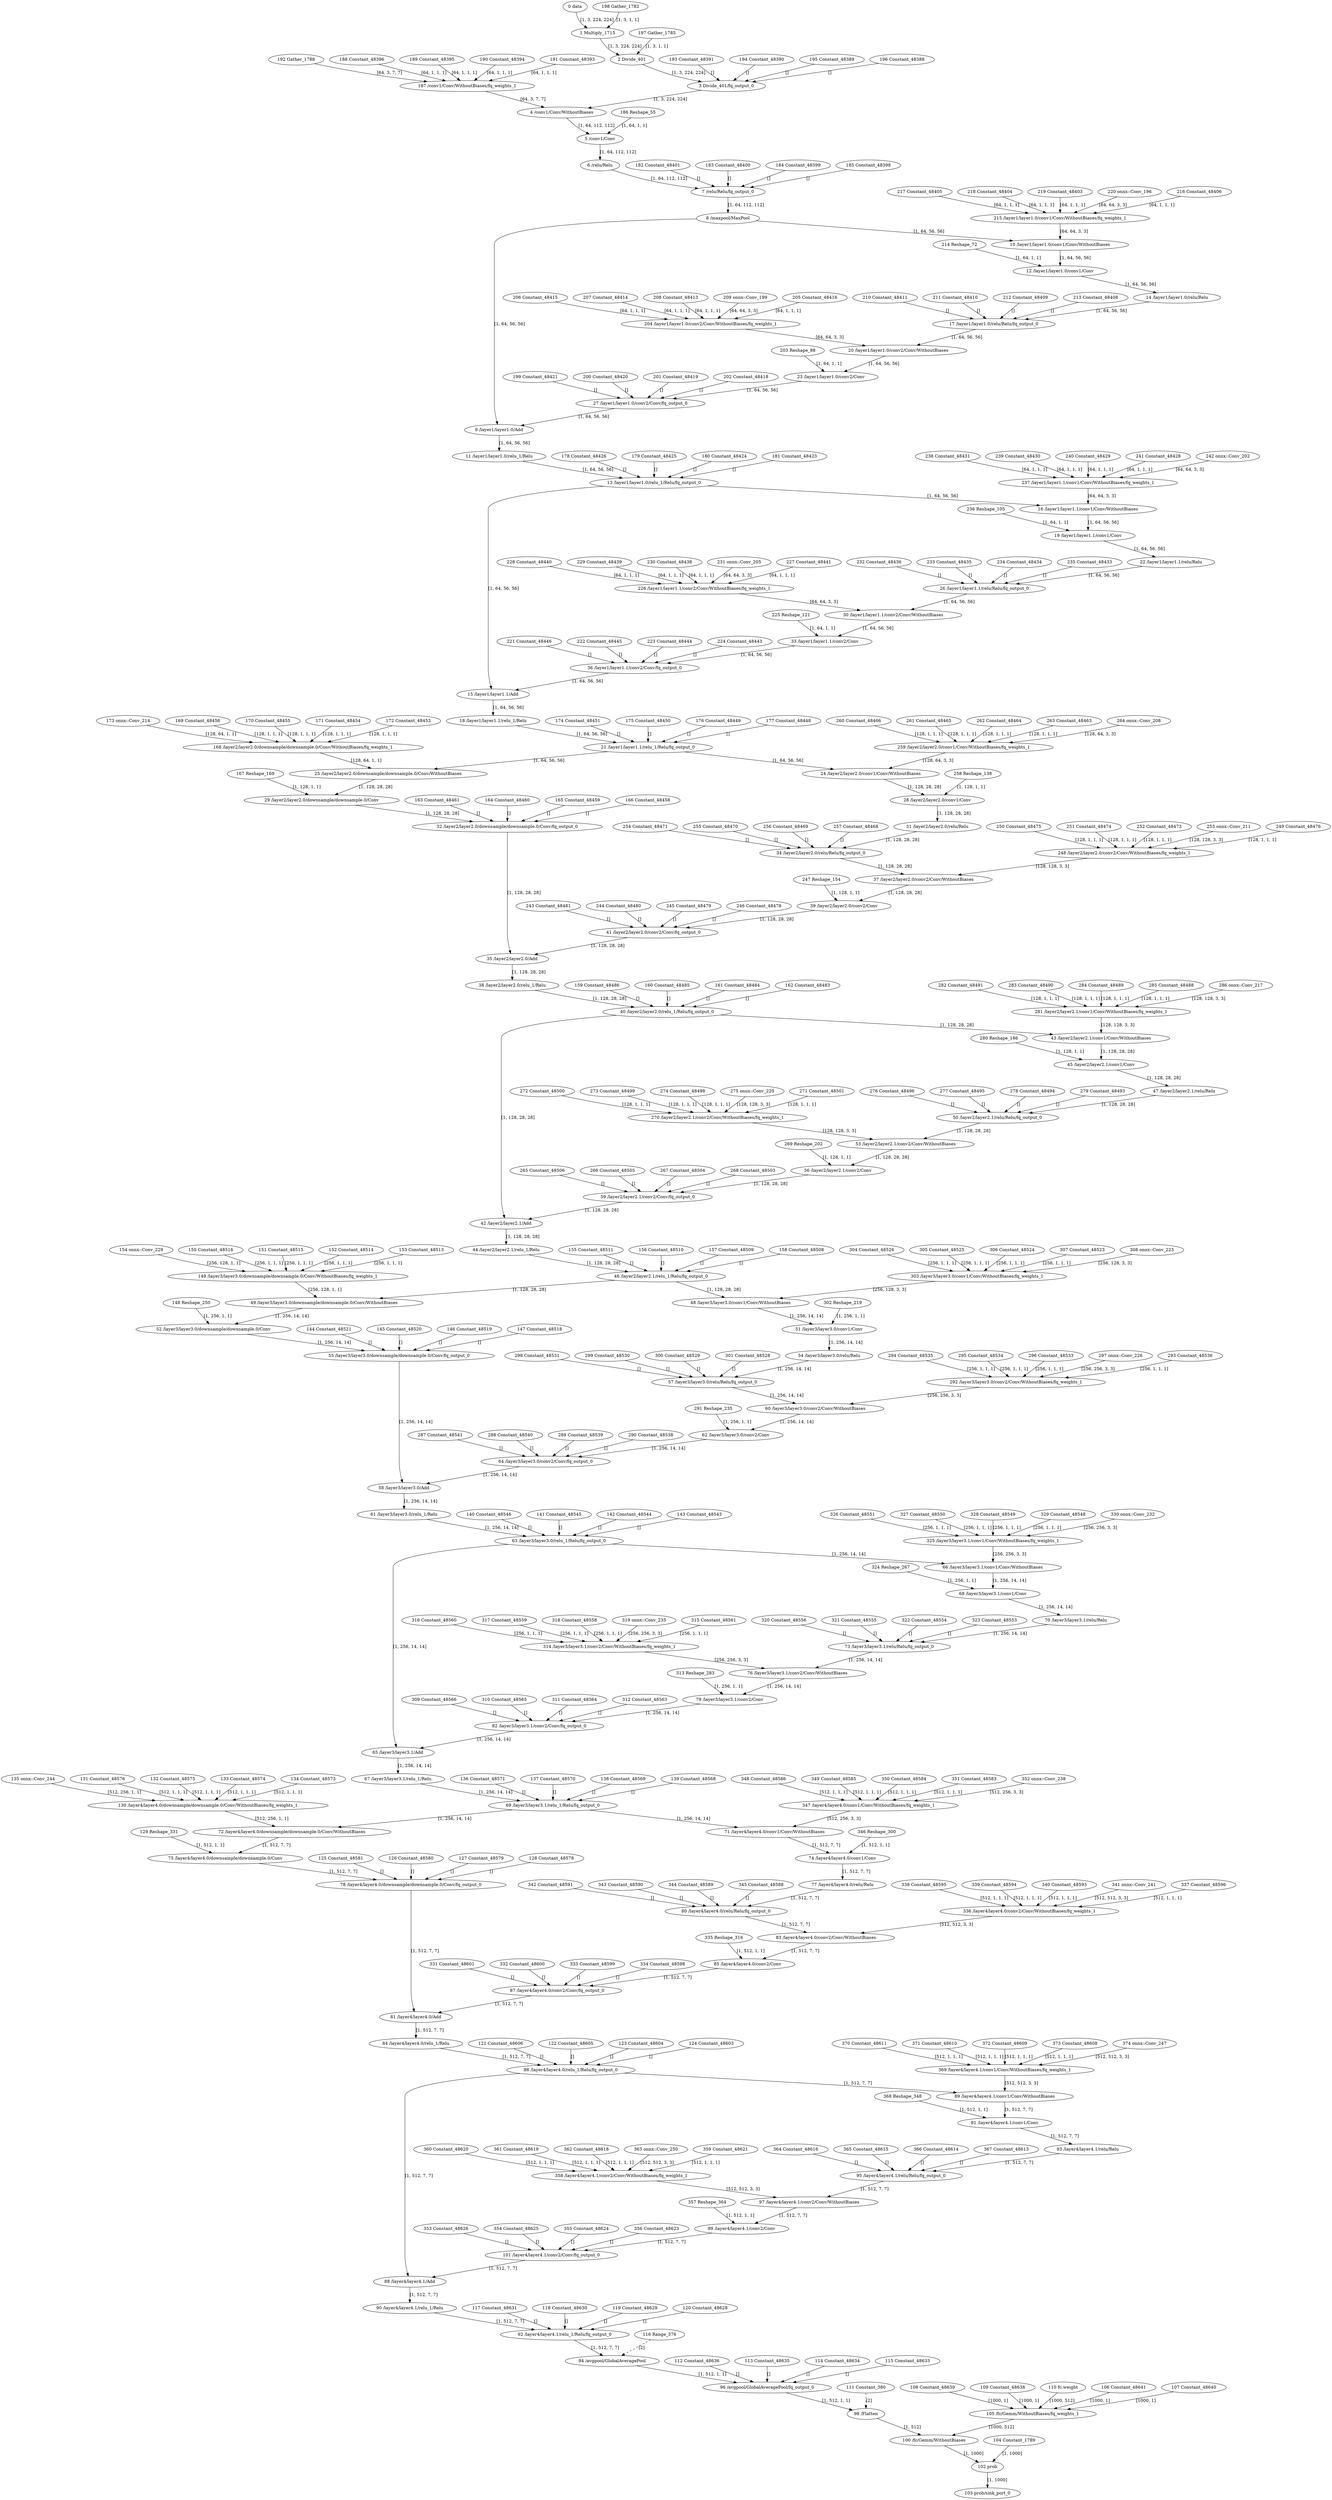 strict digraph  {
"0 data" [id=0, type=Parameter];
"1 Multiply_1715" [id=1, type=Multiply];
"2 Divide_401" [id=2, type=Add];
"3 Divide_401/fq_output_0" [id=3, type=FakeQuantize];
"4 /conv1/Conv/WithoutBiases" [id=4, type=Convolution];
"5 /conv1/Conv" [id=5, type=Add];
"6 /relu/Relu" [id=6, type=Relu];
"7 /relu/Relu/fq_output_0" [id=7, type=FakeQuantize];
"8 /maxpool/MaxPool" [id=8, type=MaxPool];
"9 /layer1/layer1.0/Add" [id=9, type=Add];
"10 /layer1/layer1.0/conv1/Conv/WithoutBiases" [id=10, type=Convolution];
"11 /layer1/layer1.0/relu_1/Relu" [id=11, type=Relu];
"12 /layer1/layer1.0/conv1/Conv" [id=12, type=Add];
"13 /layer1/layer1.0/relu_1/Relu/fq_output_0" [id=13, type=FakeQuantize];
"14 /layer1/layer1.0/relu/Relu" [id=14, type=Relu];
"15 /layer1/layer1.1/Add" [id=15, type=Add];
"16 /layer1/layer1.1/conv1/Conv/WithoutBiases" [id=16, type=Convolution];
"17 /layer1/layer1.0/relu/Relu/fq_output_0" [id=17, type=FakeQuantize];
"18 /layer1/layer1.1/relu_1/Relu" [id=18, type=Relu];
"19 /layer1/layer1.1/conv1/Conv" [id=19, type=Add];
"20 /layer1/layer1.0/conv2/Conv/WithoutBiases" [id=20, type=Convolution];
"21 /layer1/layer1.1/relu_1/Relu/fq_output_0" [id=21, type=FakeQuantize];
"22 /layer1/layer1.1/relu/Relu" [id=22, type=Relu];
"23 /layer1/layer1.0/conv2/Conv" [id=23, type=Add];
"24 /layer2/layer2.0/conv1/Conv/WithoutBiases" [id=24, type=Convolution];
"25 /layer2/layer2.0/downsample/downsample.0/Conv/WithoutBiases" [id=25, type=Convolution];
"26 /layer1/layer1.1/relu/Relu/fq_output_0" [id=26, type=FakeQuantize];
"27 /layer1/layer1.0/conv2/Conv/fq_output_0" [id=27, type=FakeQuantize];
"28 /layer2/layer2.0/conv1/Conv" [id=28, type=Add];
"29 /layer2/layer2.0/downsample/downsample.0/Conv" [id=29, type=Add];
"30 /layer1/layer1.1/conv2/Conv/WithoutBiases" [id=30, type=Convolution];
"31 /layer2/layer2.0/relu/Relu" [id=31, type=Relu];
"32 /layer2/layer2.0/downsample/downsample.0/Conv/fq_output_0" [id=32, type=FakeQuantize];
"33 /layer1/layer1.1/conv2/Conv" [id=33, type=Add];
"34 /layer2/layer2.0/relu/Relu/fq_output_0" [id=34, type=FakeQuantize];
"35 /layer2/layer2.0/Add" [id=35, type=Add];
"36 /layer1/layer1.1/conv2/Conv/fq_output_0" [id=36, type=FakeQuantize];
"37 /layer2/layer2.0/conv2/Conv/WithoutBiases" [id=37, type=Convolution];
"38 /layer2/layer2.0/relu_1/Relu" [id=38, type=Relu];
"39 /layer2/layer2.0/conv2/Conv" [id=39, type=Add];
"40 /layer2/layer2.0/relu_1/Relu/fq_output_0" [id=40, type=FakeQuantize];
"41 /layer2/layer2.0/conv2/Conv/fq_output_0" [id=41, type=FakeQuantize];
"42 /layer2/layer2.1/Add" [id=42, type=Add];
"43 /layer2/layer2.1/conv1/Conv/WithoutBiases" [id=43, type=Convolution];
"44 /layer2/layer2.1/relu_1/Relu" [id=44, type=Relu];
"45 /layer2/layer2.1/conv1/Conv" [id=45, type=Add];
"46 /layer2/layer2.1/relu_1/Relu/fq_output_0" [id=46, type=FakeQuantize];
"47 /layer2/layer2.1/relu/Relu" [id=47, type=Relu];
"48 /layer3/layer3.0/conv1/Conv/WithoutBiases" [id=48, type=Convolution];
"49 /layer3/layer3.0/downsample/downsample.0/Conv/WithoutBiases" [id=49, type=Convolution];
"50 /layer2/layer2.1/relu/Relu/fq_output_0" [id=50, type=FakeQuantize];
"51 /layer3/layer3.0/conv1/Conv" [id=51, type=Add];
"52 /layer3/layer3.0/downsample/downsample.0/Conv" [id=52, type=Add];
"53 /layer2/layer2.1/conv2/Conv/WithoutBiases" [id=53, type=Convolution];
"54 /layer3/layer3.0/relu/Relu" [id=54, type=Relu];
"55 /layer3/layer3.0/downsample/downsample.0/Conv/fq_output_0" [id=55, type=FakeQuantize];
"56 /layer2/layer2.1/conv2/Conv" [id=56, type=Add];
"57 /layer3/layer3.0/relu/Relu/fq_output_0" [id=57, type=FakeQuantize];
"58 /layer3/layer3.0/Add" [id=58, type=Add];
"59 /layer2/layer2.1/conv2/Conv/fq_output_0" [id=59, type=FakeQuantize];
"60 /layer3/layer3.0/conv2/Conv/WithoutBiases" [id=60, type=Convolution];
"61 /layer3/layer3.0/relu_1/Relu" [id=61, type=Relu];
"62 /layer3/layer3.0/conv2/Conv" [id=62, type=Add];
"63 /layer3/layer3.0/relu_1/Relu/fq_output_0" [id=63, type=FakeQuantize];
"64 /layer3/layer3.0/conv2/Conv/fq_output_0" [id=64, type=FakeQuantize];
"65 /layer3/layer3.1/Add" [id=65, type=Add];
"66 /layer3/layer3.1/conv1/Conv/WithoutBiases" [id=66, type=Convolution];
"67 /layer3/layer3.1/relu_1/Relu" [id=67, type=Relu];
"68 /layer3/layer3.1/conv1/Conv" [id=68, type=Add];
"69 /layer3/layer3.1/relu_1/Relu/fq_output_0" [id=69, type=FakeQuantize];
"70 /layer3/layer3.1/relu/Relu" [id=70, type=Relu];
"71 /layer4/layer4.0/conv1/Conv/WithoutBiases" [id=71, type=Convolution];
"72 /layer4/layer4.0/downsample/downsample.0/Conv/WithoutBiases" [id=72, type=Convolution];
"73 /layer3/layer3.1/relu/Relu/fq_output_0" [id=73, type=FakeQuantize];
"74 /layer4/layer4.0/conv1/Conv" [id=74, type=Add];
"75 /layer4/layer4.0/downsample/downsample.0/Conv" [id=75, type=Add];
"76 /layer3/layer3.1/conv2/Conv/WithoutBiases" [id=76, type=Convolution];
"77 /layer4/layer4.0/relu/Relu" [id=77, type=Relu];
"78 /layer4/layer4.0/downsample/downsample.0/Conv/fq_output_0" [id=78, type=FakeQuantize];
"79 /layer3/layer3.1/conv2/Conv" [id=79, type=Add];
"80 /layer4/layer4.0/relu/Relu/fq_output_0" [id=80, type=FakeQuantize];
"81 /layer4/layer4.0/Add" [id=81, type=Add];
"82 /layer3/layer3.1/conv2/Conv/fq_output_0" [id=82, type=FakeQuantize];
"83 /layer4/layer4.0/conv2/Conv/WithoutBiases" [id=83, type=Convolution];
"84 /layer4/layer4.0/relu_1/Relu" [id=84, type=Relu];
"85 /layer4/layer4.0/conv2/Conv" [id=85, type=Add];
"86 /layer4/layer4.0/relu_1/Relu/fq_output_0" [id=86, type=FakeQuantize];
"87 /layer4/layer4.0/conv2/Conv/fq_output_0" [id=87, type=FakeQuantize];
"88 /layer4/layer4.1/Add" [id=88, type=Add];
"89 /layer4/layer4.1/conv1/Conv/WithoutBiases" [id=89, type=Convolution];
"90 /layer4/layer4.1/relu_1/Relu" [id=90, type=Relu];
"91 /layer4/layer4.1/conv1/Conv" [id=91, type=Add];
"92 /layer4/layer4.1/relu_1/Relu/fq_output_0" [id=92, type=FakeQuantize];
"93 /layer4/layer4.1/relu/Relu" [id=93, type=Relu];
"94 /avgpool/GlobalAveragePool" [id=94, type=ReduceMean];
"95 /layer4/layer4.1/relu/Relu/fq_output_0" [id=95, type=FakeQuantize];
"96 /avgpool/GlobalAveragePool/fq_output_0" [id=96, type=FakeQuantize];
"97 /layer4/layer4.1/conv2/Conv/WithoutBiases" [id=97, type=Convolution];
"98 /Flatten" [id=98, type=Reshape];
"99 /layer4/layer4.1/conv2/Conv" [id=99, type=Add];
"100 /fc/Gemm/WithoutBiases" [id=100, type=MatMul];
"101 /layer4/layer4.1/conv2/Conv/fq_output_0" [id=101, type=FakeQuantize];
"102 prob" [id=102, type=Add];
"103 prob/sink_port_0" [id=103, type=Result];
"104 Constant_1789" [id=104, type=Constant];
"105 /fc/Gemm/WithoutBiases/fq_weights_1" [id=105, type=FakeQuantize];
"106 Constant_48641" [id=106, type=Constant];
"107 Constant_48640" [id=107, type=Constant];
"108 Constant_48639" [id=108, type=Constant];
"109 Constant_48638" [id=109, type=Constant];
"110 fc.weight" [id=110, type=Constant];
"111 Constant_380" [id=111, type=Constant];
"112 Constant_48636" [id=112, type=Constant];
"113 Constant_48635" [id=113, type=Constant];
"114 Constant_48634" [id=114, type=Constant];
"115 Constant_48633" [id=115, type=Constant];
"116 Range_376" [id=116, type=Constant];
"117 Constant_48631" [id=117, type=Constant];
"118 Constant_48630" [id=118, type=Constant];
"119 Constant_48629" [id=119, type=Constant];
"120 Constant_48628" [id=120, type=Constant];
"121 Constant_48606" [id=121, type=Constant];
"122 Constant_48605" [id=122, type=Constant];
"123 Constant_48604" [id=123, type=Constant];
"124 Constant_48603" [id=124, type=Constant];
"125 Constant_48581" [id=125, type=Constant];
"126 Constant_48580" [id=126, type=Constant];
"127 Constant_48579" [id=127, type=Constant];
"128 Constant_48578" [id=128, type=Constant];
"129 Reshape_331" [id=129, type=Constant];
"130 /layer4/layer4.0/downsample/downsample.0/Conv/WithoutBiases/fq_weights_1" [id=130, type=FakeQuantize];
"131 Constant_48576" [id=131, type=Constant];
"132 Constant_48575" [id=132, type=Constant];
"133 Constant_48574" [id=133, type=Constant];
"134 Constant_48573" [id=134, type=Constant];
"135 onnx^^Conv_244" [id=135, label="135 onnx::Conv_244", type=Constant];
"136 Constant_48571" [id=136, type=Constant];
"137 Constant_48570" [id=137, type=Constant];
"138 Constant_48569" [id=138, type=Constant];
"139 Constant_48568" [id=139, type=Constant];
"140 Constant_48546" [id=140, type=Constant];
"141 Constant_48545" [id=141, type=Constant];
"142 Constant_48544" [id=142, type=Constant];
"143 Constant_48543" [id=143, type=Constant];
"144 Constant_48521" [id=144, type=Constant];
"145 Constant_48520" [id=145, type=Constant];
"146 Constant_48519" [id=146, type=Constant];
"147 Constant_48518" [id=147, type=Constant];
"148 Reshape_250" [id=148, type=Constant];
"149 /layer3/layer3.0/downsample/downsample.0/Conv/WithoutBiases/fq_weights_1" [id=149, type=FakeQuantize];
"150 Constant_48516" [id=150, type=Constant];
"151 Constant_48515" [id=151, type=Constant];
"152 Constant_48514" [id=152, type=Constant];
"153 Constant_48513" [id=153, type=Constant];
"154 onnx^^Conv_229" [id=154, label="154 onnx::Conv_229", type=Constant];
"155 Constant_48511" [id=155, type=Constant];
"156 Constant_48510" [id=156, type=Constant];
"157 Constant_48509" [id=157, type=Constant];
"158 Constant_48508" [id=158, type=Constant];
"159 Constant_48486" [id=159, type=Constant];
"160 Constant_48485" [id=160, type=Constant];
"161 Constant_48484" [id=161, type=Constant];
"162 Constant_48483" [id=162, type=Constant];
"163 Constant_48461" [id=163, type=Constant];
"164 Constant_48460" [id=164, type=Constant];
"165 Constant_48459" [id=165, type=Constant];
"166 Constant_48458" [id=166, type=Constant];
"167 Reshape_169" [id=167, type=Constant];
"168 /layer2/layer2.0/downsample/downsample.0/Conv/WithoutBiases/fq_weights_1" [id=168, type=FakeQuantize];
"169 Constant_48456" [id=169, type=Constant];
"170 Constant_48455" [id=170, type=Constant];
"171 Constant_48454" [id=171, type=Constant];
"172 Constant_48453" [id=172, type=Constant];
"173 onnx^^Conv_214" [id=173, label="173 onnx::Conv_214", type=Constant];
"174 Constant_48451" [id=174, type=Constant];
"175 Constant_48450" [id=175, type=Constant];
"176 Constant_48449" [id=176, type=Constant];
"177 Constant_48448" [id=177, type=Constant];
"178 Constant_48426" [id=178, type=Constant];
"179 Constant_48425" [id=179, type=Constant];
"180 Constant_48424" [id=180, type=Constant];
"181 Constant_48423" [id=181, type=Constant];
"182 Constant_48401" [id=182, type=Constant];
"183 Constant_48400" [id=183, type=Constant];
"184 Constant_48399" [id=184, type=Constant];
"185 Constant_48398" [id=185, type=Constant];
"186 Reshape_55" [id=186, type=Constant];
"187 /conv1/Conv/WithoutBiases/fq_weights_1" [id=187, type=FakeQuantize];
"188 Constant_48396" [id=188, type=Constant];
"189 Constant_48395" [id=189, type=Constant];
"190 Constant_48394" [id=190, type=Constant];
"191 Constant_48393" [id=191, type=Constant];
"192 Gather_1788" [id=192, type=Constant];
"193 Constant_48391" [id=193, type=Constant];
"194 Constant_48390" [id=194, type=Constant];
"195 Constant_48389" [id=195, type=Constant];
"196 Constant_48388" [id=196, type=Constant];
"197 Gather_1785" [id=197, type=Constant];
"198 Gather_1782" [id=198, type=Constant];
"199 Constant_48421" [id=199, type=Constant];
"200 Constant_48420" [id=200, type=Constant];
"201 Constant_48419" [id=201, type=Constant];
"202 Constant_48418" [id=202, type=Constant];
"203 Reshape_88" [id=203, type=Constant];
"204 /layer1/layer1.0/conv2/Conv/WithoutBiases/fq_weights_1" [id=204, type=FakeQuantize];
"205 Constant_48416" [id=205, type=Constant];
"206 Constant_48415" [id=206, type=Constant];
"207 Constant_48414" [id=207, type=Constant];
"208 Constant_48413" [id=208, type=Constant];
"209 onnx^^Conv_199" [id=209, label="209 onnx::Conv_199", type=Constant];
"210 Constant_48411" [id=210, type=Constant];
"211 Constant_48410" [id=211, type=Constant];
"212 Constant_48409" [id=212, type=Constant];
"213 Constant_48408" [id=213, type=Constant];
"214 Reshape_72" [id=214, type=Constant];
"215 /layer1/layer1.0/conv1/Conv/WithoutBiases/fq_weights_1" [id=215, type=FakeQuantize];
"216 Constant_48406" [id=216, type=Constant];
"217 Constant_48405" [id=217, type=Constant];
"218 Constant_48404" [id=218, type=Constant];
"219 Constant_48403" [id=219, type=Constant];
"220 onnx^^Conv_196" [id=220, label="220 onnx::Conv_196", type=Constant];
"221 Constant_48446" [id=221, type=Constant];
"222 Constant_48445" [id=222, type=Constant];
"223 Constant_48444" [id=223, type=Constant];
"224 Constant_48443" [id=224, type=Constant];
"225 Reshape_121" [id=225, type=Constant];
"226 /layer1/layer1.1/conv2/Conv/WithoutBiases/fq_weights_1" [id=226, type=FakeQuantize];
"227 Constant_48441" [id=227, type=Constant];
"228 Constant_48440" [id=228, type=Constant];
"229 Constant_48439" [id=229, type=Constant];
"230 Constant_48438" [id=230, type=Constant];
"231 onnx^^Conv_205" [id=231, label="231 onnx::Conv_205", type=Constant];
"232 Constant_48436" [id=232, type=Constant];
"233 Constant_48435" [id=233, type=Constant];
"234 Constant_48434" [id=234, type=Constant];
"235 Constant_48433" [id=235, type=Constant];
"236 Reshape_105" [id=236, type=Constant];
"237 /layer1/layer1.1/conv1/Conv/WithoutBiases/fq_weights_1" [id=237, type=FakeQuantize];
"238 Constant_48431" [id=238, type=Constant];
"239 Constant_48430" [id=239, type=Constant];
"240 Constant_48429" [id=240, type=Constant];
"241 Constant_48428" [id=241, type=Constant];
"242 onnx^^Conv_202" [id=242, label="242 onnx::Conv_202", type=Constant];
"243 Constant_48481" [id=243, type=Constant];
"244 Constant_48480" [id=244, type=Constant];
"245 Constant_48479" [id=245, type=Constant];
"246 Constant_48478" [id=246, type=Constant];
"247 Reshape_154" [id=247, type=Constant];
"248 /layer2/layer2.0/conv2/Conv/WithoutBiases/fq_weights_1" [id=248, type=FakeQuantize];
"249 Constant_48476" [id=249, type=Constant];
"250 Constant_48475" [id=250, type=Constant];
"251 Constant_48474" [id=251, type=Constant];
"252 Constant_48473" [id=252, type=Constant];
"253 onnx^^Conv_211" [id=253, label="253 onnx::Conv_211", type=Constant];
"254 Constant_48471" [id=254, type=Constant];
"255 Constant_48470" [id=255, type=Constant];
"256 Constant_48469" [id=256, type=Constant];
"257 Constant_48468" [id=257, type=Constant];
"258 Reshape_138" [id=258, type=Constant];
"259 /layer2/layer2.0/conv1/Conv/WithoutBiases/fq_weights_1" [id=259, type=FakeQuantize];
"260 Constant_48466" [id=260, type=Constant];
"261 Constant_48465" [id=261, type=Constant];
"262 Constant_48464" [id=262, type=Constant];
"263 Constant_48463" [id=263, type=Constant];
"264 onnx^^Conv_208" [id=264, label="264 onnx::Conv_208", type=Constant];
"265 Constant_48506" [id=265, type=Constant];
"266 Constant_48505" [id=266, type=Constant];
"267 Constant_48504" [id=267, type=Constant];
"268 Constant_48503" [id=268, type=Constant];
"269 Reshape_202" [id=269, type=Constant];
"270 /layer2/layer2.1/conv2/Conv/WithoutBiases/fq_weights_1" [id=270, type=FakeQuantize];
"271 Constant_48501" [id=271, type=Constant];
"272 Constant_48500" [id=272, type=Constant];
"273 Constant_48499" [id=273, type=Constant];
"274 Constant_48498" [id=274, type=Constant];
"275 onnx^^Conv_220" [id=275, label="275 onnx::Conv_220", type=Constant];
"276 Constant_48496" [id=276, type=Constant];
"277 Constant_48495" [id=277, type=Constant];
"278 Constant_48494" [id=278, type=Constant];
"279 Constant_48493" [id=279, type=Constant];
"280 Reshape_186" [id=280, type=Constant];
"281 /layer2/layer2.1/conv1/Conv/WithoutBiases/fq_weights_1" [id=281, type=FakeQuantize];
"282 Constant_48491" [id=282, type=Constant];
"283 Constant_48490" [id=283, type=Constant];
"284 Constant_48489" [id=284, type=Constant];
"285 Constant_48488" [id=285, type=Constant];
"286 onnx^^Conv_217" [id=286, label="286 onnx::Conv_217", type=Constant];
"287 Constant_48541" [id=287, type=Constant];
"288 Constant_48540" [id=288, type=Constant];
"289 Constant_48539" [id=289, type=Constant];
"290 Constant_48538" [id=290, type=Constant];
"291 Reshape_235" [id=291, type=Constant];
"292 /layer3/layer3.0/conv2/Conv/WithoutBiases/fq_weights_1" [id=292, type=FakeQuantize];
"293 Constant_48536" [id=293, type=Constant];
"294 Constant_48535" [id=294, type=Constant];
"295 Constant_48534" [id=295, type=Constant];
"296 Constant_48533" [id=296, type=Constant];
"297 onnx^^Conv_226" [id=297, label="297 onnx::Conv_226", type=Constant];
"298 Constant_48531" [id=298, type=Constant];
"299 Constant_48530" [id=299, type=Constant];
"300 Constant_48529" [id=300, type=Constant];
"301 Constant_48528" [id=301, type=Constant];
"302 Reshape_219" [id=302, type=Constant];
"303 /layer3/layer3.0/conv1/Conv/WithoutBiases/fq_weights_1" [id=303, type=FakeQuantize];
"304 Constant_48526" [id=304, type=Constant];
"305 Constant_48525" [id=305, type=Constant];
"306 Constant_48524" [id=306, type=Constant];
"307 Constant_48523" [id=307, type=Constant];
"308 onnx^^Conv_223" [id=308, label="308 onnx::Conv_223", type=Constant];
"309 Constant_48566" [id=309, type=Constant];
"310 Constant_48565" [id=310, type=Constant];
"311 Constant_48564" [id=311, type=Constant];
"312 Constant_48563" [id=312, type=Constant];
"313 Reshape_283" [id=313, type=Constant];
"314 /layer3/layer3.1/conv2/Conv/WithoutBiases/fq_weights_1" [id=314, type=FakeQuantize];
"315 Constant_48561" [id=315, type=Constant];
"316 Constant_48560" [id=316, type=Constant];
"317 Constant_48559" [id=317, type=Constant];
"318 Constant_48558" [id=318, type=Constant];
"319 onnx^^Conv_235" [id=319, label="319 onnx::Conv_235", type=Constant];
"320 Constant_48556" [id=320, type=Constant];
"321 Constant_48555" [id=321, type=Constant];
"322 Constant_48554" [id=322, type=Constant];
"323 Constant_48553" [id=323, type=Constant];
"324 Reshape_267" [id=324, type=Constant];
"325 /layer3/layer3.1/conv1/Conv/WithoutBiases/fq_weights_1" [id=325, type=FakeQuantize];
"326 Constant_48551" [id=326, type=Constant];
"327 Constant_48550" [id=327, type=Constant];
"328 Constant_48549" [id=328, type=Constant];
"329 Constant_48548" [id=329, type=Constant];
"330 onnx^^Conv_232" [id=330, label="330 onnx::Conv_232", type=Constant];
"331 Constant_48601" [id=331, type=Constant];
"332 Constant_48600" [id=332, type=Constant];
"333 Constant_48599" [id=333, type=Constant];
"334 Constant_48598" [id=334, type=Constant];
"335 Reshape_316" [id=335, type=Constant];
"336 /layer4/layer4.0/conv2/Conv/WithoutBiases/fq_weights_1" [id=336, type=FakeQuantize];
"337 Constant_48596" [id=337, type=Constant];
"338 Constant_48595" [id=338, type=Constant];
"339 Constant_48594" [id=339, type=Constant];
"340 Constant_48593" [id=340, type=Constant];
"341 onnx^^Conv_241" [id=341, label="341 onnx::Conv_241", type=Constant];
"342 Constant_48591" [id=342, type=Constant];
"343 Constant_48590" [id=343, type=Constant];
"344 Constant_48589" [id=344, type=Constant];
"345 Constant_48588" [id=345, type=Constant];
"346 Reshape_300" [id=346, type=Constant];
"347 /layer4/layer4.0/conv1/Conv/WithoutBiases/fq_weights_1" [id=347, type=FakeQuantize];
"348 Constant_48586" [id=348, type=Constant];
"349 Constant_48585" [id=349, type=Constant];
"350 Constant_48584" [id=350, type=Constant];
"351 Constant_48583" [id=351, type=Constant];
"352 onnx^^Conv_238" [id=352, label="352 onnx::Conv_238", type=Constant];
"353 Constant_48626" [id=353, type=Constant];
"354 Constant_48625" [id=354, type=Constant];
"355 Constant_48624" [id=355, type=Constant];
"356 Constant_48623" [id=356, type=Constant];
"357 Reshape_364" [id=357, type=Constant];
"358 /layer4/layer4.1/conv2/Conv/WithoutBiases/fq_weights_1" [id=358, type=FakeQuantize];
"359 Constant_48621" [id=359, type=Constant];
"360 Constant_48620" [id=360, type=Constant];
"361 Constant_48619" [id=361, type=Constant];
"362 Constant_48618" [id=362, type=Constant];
"363 onnx^^Conv_250" [id=363, label="363 onnx::Conv_250", type=Constant];
"364 Constant_48616" [id=364, type=Constant];
"365 Constant_48615" [id=365, type=Constant];
"366 Constant_48614" [id=366, type=Constant];
"367 Constant_48613" [id=367, type=Constant];
"368 Reshape_348" [id=368, type=Constant];
"369 /layer4/layer4.1/conv1/Conv/WithoutBiases/fq_weights_1" [id=369, type=FakeQuantize];
"370 Constant_48611" [id=370, type=Constant];
"371 Constant_48610" [id=371, type=Constant];
"372 Constant_48609" [id=372, type=Constant];
"373 Constant_48608" [id=373, type=Constant];
"374 onnx^^Conv_247" [id=374, label="374 onnx::Conv_247", type=Constant];
"0 data" -> "1 Multiply_1715"  [label="[1, 3, 224, 224]", style=solid];
"1 Multiply_1715" -> "2 Divide_401"  [label="[1, 3, 224, 224]", style=solid];
"2 Divide_401" -> "3 Divide_401/fq_output_0"  [label="[1, 3, 224, 224]", style=solid];
"3 Divide_401/fq_output_0" -> "4 /conv1/Conv/WithoutBiases"  [label="[1, 3, 224, 224]", style=solid];
"4 /conv1/Conv/WithoutBiases" -> "5 /conv1/Conv"  [label="[1, 64, 112, 112]", style=solid];
"5 /conv1/Conv" -> "6 /relu/Relu"  [label="[1, 64, 112, 112]", style=solid];
"6 /relu/Relu" -> "7 /relu/Relu/fq_output_0"  [label="[1, 64, 112, 112]", style=solid];
"7 /relu/Relu/fq_output_0" -> "8 /maxpool/MaxPool"  [label="[1, 64, 112, 112]", style=solid];
"8 /maxpool/MaxPool" -> "9 /layer1/layer1.0/Add"  [label="[1, 64, 56, 56]", style=solid];
"8 /maxpool/MaxPool" -> "10 /layer1/layer1.0/conv1/Conv/WithoutBiases"  [label="[1, 64, 56, 56]", style=solid];
"9 /layer1/layer1.0/Add" -> "11 /layer1/layer1.0/relu_1/Relu"  [label="[1, 64, 56, 56]", style=solid];
"10 /layer1/layer1.0/conv1/Conv/WithoutBiases" -> "12 /layer1/layer1.0/conv1/Conv"  [label="[1, 64, 56, 56]", style=solid];
"11 /layer1/layer1.0/relu_1/Relu" -> "13 /layer1/layer1.0/relu_1/Relu/fq_output_0"  [label="[1, 64, 56, 56]", style=solid];
"12 /layer1/layer1.0/conv1/Conv" -> "14 /layer1/layer1.0/relu/Relu"  [label="[1, 64, 56, 56]", style=solid];
"13 /layer1/layer1.0/relu_1/Relu/fq_output_0" -> "15 /layer1/layer1.1/Add"  [label="[1, 64, 56, 56]", style=solid];
"13 /layer1/layer1.0/relu_1/Relu/fq_output_0" -> "16 /layer1/layer1.1/conv1/Conv/WithoutBiases"  [label="[1, 64, 56, 56]", style=solid];
"14 /layer1/layer1.0/relu/Relu" -> "17 /layer1/layer1.0/relu/Relu/fq_output_0"  [label="[1, 64, 56, 56]", style=solid];
"15 /layer1/layer1.1/Add" -> "18 /layer1/layer1.1/relu_1/Relu"  [label="[1, 64, 56, 56]", style=solid];
"16 /layer1/layer1.1/conv1/Conv/WithoutBiases" -> "19 /layer1/layer1.1/conv1/Conv"  [label="[1, 64, 56, 56]", style=solid];
"17 /layer1/layer1.0/relu/Relu/fq_output_0" -> "20 /layer1/layer1.0/conv2/Conv/WithoutBiases"  [label="[1, 64, 56, 56]", style=solid];
"18 /layer1/layer1.1/relu_1/Relu" -> "21 /layer1/layer1.1/relu_1/Relu/fq_output_0"  [label="[1, 64, 56, 56]", style=solid];
"19 /layer1/layer1.1/conv1/Conv" -> "22 /layer1/layer1.1/relu/Relu"  [label="[1, 64, 56, 56]", style=solid];
"20 /layer1/layer1.0/conv2/Conv/WithoutBiases" -> "23 /layer1/layer1.0/conv2/Conv"  [label="[1, 64, 56, 56]", style=solid];
"21 /layer1/layer1.1/relu_1/Relu/fq_output_0" -> "24 /layer2/layer2.0/conv1/Conv/WithoutBiases"  [label="[1, 64, 56, 56]", style=solid];
"21 /layer1/layer1.1/relu_1/Relu/fq_output_0" -> "25 /layer2/layer2.0/downsample/downsample.0/Conv/WithoutBiases"  [label="[1, 64, 56, 56]", style=solid];
"22 /layer1/layer1.1/relu/Relu" -> "26 /layer1/layer1.1/relu/Relu/fq_output_0"  [label="[1, 64, 56, 56]", style=solid];
"23 /layer1/layer1.0/conv2/Conv" -> "27 /layer1/layer1.0/conv2/Conv/fq_output_0"  [label="[1, 64, 56, 56]", style=solid];
"24 /layer2/layer2.0/conv1/Conv/WithoutBiases" -> "28 /layer2/layer2.0/conv1/Conv"  [label="[1, 128, 28, 28]", style=solid];
"25 /layer2/layer2.0/downsample/downsample.0/Conv/WithoutBiases" -> "29 /layer2/layer2.0/downsample/downsample.0/Conv"  [label="[1, 128, 28, 28]", style=solid];
"26 /layer1/layer1.1/relu/Relu/fq_output_0" -> "30 /layer1/layer1.1/conv2/Conv/WithoutBiases"  [label="[1, 64, 56, 56]", style=solid];
"27 /layer1/layer1.0/conv2/Conv/fq_output_0" -> "9 /layer1/layer1.0/Add"  [label="[1, 64, 56, 56]", style=solid];
"28 /layer2/layer2.0/conv1/Conv" -> "31 /layer2/layer2.0/relu/Relu"  [label="[1, 128, 28, 28]", style=solid];
"29 /layer2/layer2.0/downsample/downsample.0/Conv" -> "32 /layer2/layer2.0/downsample/downsample.0/Conv/fq_output_0"  [label="[1, 128, 28, 28]", style=solid];
"30 /layer1/layer1.1/conv2/Conv/WithoutBiases" -> "33 /layer1/layer1.1/conv2/Conv"  [label="[1, 64, 56, 56]", style=solid];
"31 /layer2/layer2.0/relu/Relu" -> "34 /layer2/layer2.0/relu/Relu/fq_output_0"  [label="[1, 128, 28, 28]", style=solid];
"32 /layer2/layer2.0/downsample/downsample.0/Conv/fq_output_0" -> "35 /layer2/layer2.0/Add"  [label="[1, 128, 28, 28]", style=solid];
"33 /layer1/layer1.1/conv2/Conv" -> "36 /layer1/layer1.1/conv2/Conv/fq_output_0"  [label="[1, 64, 56, 56]", style=solid];
"34 /layer2/layer2.0/relu/Relu/fq_output_0" -> "37 /layer2/layer2.0/conv2/Conv/WithoutBiases"  [label="[1, 128, 28, 28]", style=solid];
"35 /layer2/layer2.0/Add" -> "38 /layer2/layer2.0/relu_1/Relu"  [label="[1, 128, 28, 28]", style=solid];
"36 /layer1/layer1.1/conv2/Conv/fq_output_0" -> "15 /layer1/layer1.1/Add"  [label="[1, 64, 56, 56]", style=solid];
"37 /layer2/layer2.0/conv2/Conv/WithoutBiases" -> "39 /layer2/layer2.0/conv2/Conv"  [label="[1, 128, 28, 28]", style=solid];
"38 /layer2/layer2.0/relu_1/Relu" -> "40 /layer2/layer2.0/relu_1/Relu/fq_output_0"  [label="[1, 128, 28, 28]", style=solid];
"39 /layer2/layer2.0/conv2/Conv" -> "41 /layer2/layer2.0/conv2/Conv/fq_output_0"  [label="[1, 128, 28, 28]", style=solid];
"40 /layer2/layer2.0/relu_1/Relu/fq_output_0" -> "42 /layer2/layer2.1/Add"  [label="[1, 128, 28, 28]", style=solid];
"40 /layer2/layer2.0/relu_1/Relu/fq_output_0" -> "43 /layer2/layer2.1/conv1/Conv/WithoutBiases"  [label="[1, 128, 28, 28]", style=solid];
"41 /layer2/layer2.0/conv2/Conv/fq_output_0" -> "35 /layer2/layer2.0/Add"  [label="[1, 128, 28, 28]", style=solid];
"42 /layer2/layer2.1/Add" -> "44 /layer2/layer2.1/relu_1/Relu"  [label="[1, 128, 28, 28]", style=solid];
"43 /layer2/layer2.1/conv1/Conv/WithoutBiases" -> "45 /layer2/layer2.1/conv1/Conv"  [label="[1, 128, 28, 28]", style=solid];
"44 /layer2/layer2.1/relu_1/Relu" -> "46 /layer2/layer2.1/relu_1/Relu/fq_output_0"  [label="[1, 128, 28, 28]", style=solid];
"45 /layer2/layer2.1/conv1/Conv" -> "47 /layer2/layer2.1/relu/Relu"  [label="[1, 128, 28, 28]", style=solid];
"46 /layer2/layer2.1/relu_1/Relu/fq_output_0" -> "48 /layer3/layer3.0/conv1/Conv/WithoutBiases"  [label="[1, 128, 28, 28]", style=solid];
"46 /layer2/layer2.1/relu_1/Relu/fq_output_0" -> "49 /layer3/layer3.0/downsample/downsample.0/Conv/WithoutBiases"  [label="[1, 128, 28, 28]", style=solid];
"47 /layer2/layer2.1/relu/Relu" -> "50 /layer2/layer2.1/relu/Relu/fq_output_0"  [label="[1, 128, 28, 28]", style=solid];
"48 /layer3/layer3.0/conv1/Conv/WithoutBiases" -> "51 /layer3/layer3.0/conv1/Conv"  [label="[1, 256, 14, 14]", style=solid];
"49 /layer3/layer3.0/downsample/downsample.0/Conv/WithoutBiases" -> "52 /layer3/layer3.0/downsample/downsample.0/Conv"  [label="[1, 256, 14, 14]", style=solid];
"50 /layer2/layer2.1/relu/Relu/fq_output_0" -> "53 /layer2/layer2.1/conv2/Conv/WithoutBiases"  [label="[1, 128, 28, 28]", style=solid];
"51 /layer3/layer3.0/conv1/Conv" -> "54 /layer3/layer3.0/relu/Relu"  [label="[1, 256, 14, 14]", style=solid];
"52 /layer3/layer3.0/downsample/downsample.0/Conv" -> "55 /layer3/layer3.0/downsample/downsample.0/Conv/fq_output_0"  [label="[1, 256, 14, 14]", style=solid];
"53 /layer2/layer2.1/conv2/Conv/WithoutBiases" -> "56 /layer2/layer2.1/conv2/Conv"  [label="[1, 128, 28, 28]", style=solid];
"54 /layer3/layer3.0/relu/Relu" -> "57 /layer3/layer3.0/relu/Relu/fq_output_0"  [label="[1, 256, 14, 14]", style=solid];
"55 /layer3/layer3.0/downsample/downsample.0/Conv/fq_output_0" -> "58 /layer3/layer3.0/Add"  [label="[1, 256, 14, 14]", style=solid];
"56 /layer2/layer2.1/conv2/Conv" -> "59 /layer2/layer2.1/conv2/Conv/fq_output_0"  [label="[1, 128, 28, 28]", style=solid];
"57 /layer3/layer3.0/relu/Relu/fq_output_0" -> "60 /layer3/layer3.0/conv2/Conv/WithoutBiases"  [label="[1, 256, 14, 14]", style=solid];
"58 /layer3/layer3.0/Add" -> "61 /layer3/layer3.0/relu_1/Relu"  [label="[1, 256, 14, 14]", style=solid];
"59 /layer2/layer2.1/conv2/Conv/fq_output_0" -> "42 /layer2/layer2.1/Add"  [label="[1, 128, 28, 28]", style=solid];
"60 /layer3/layer3.0/conv2/Conv/WithoutBiases" -> "62 /layer3/layer3.0/conv2/Conv"  [label="[1, 256, 14, 14]", style=solid];
"61 /layer3/layer3.0/relu_1/Relu" -> "63 /layer3/layer3.0/relu_1/Relu/fq_output_0"  [label="[1, 256, 14, 14]", style=solid];
"62 /layer3/layer3.0/conv2/Conv" -> "64 /layer3/layer3.0/conv2/Conv/fq_output_0"  [label="[1, 256, 14, 14]", style=solid];
"63 /layer3/layer3.0/relu_1/Relu/fq_output_0" -> "65 /layer3/layer3.1/Add"  [label="[1, 256, 14, 14]", style=solid];
"63 /layer3/layer3.0/relu_1/Relu/fq_output_0" -> "66 /layer3/layer3.1/conv1/Conv/WithoutBiases"  [label="[1, 256, 14, 14]", style=solid];
"64 /layer3/layer3.0/conv2/Conv/fq_output_0" -> "58 /layer3/layer3.0/Add"  [label="[1, 256, 14, 14]", style=solid];
"65 /layer3/layer3.1/Add" -> "67 /layer3/layer3.1/relu_1/Relu"  [label="[1, 256, 14, 14]", style=solid];
"66 /layer3/layer3.1/conv1/Conv/WithoutBiases" -> "68 /layer3/layer3.1/conv1/Conv"  [label="[1, 256, 14, 14]", style=solid];
"67 /layer3/layer3.1/relu_1/Relu" -> "69 /layer3/layer3.1/relu_1/Relu/fq_output_0"  [label="[1, 256, 14, 14]", style=solid];
"68 /layer3/layer3.1/conv1/Conv" -> "70 /layer3/layer3.1/relu/Relu"  [label="[1, 256, 14, 14]", style=solid];
"69 /layer3/layer3.1/relu_1/Relu/fq_output_0" -> "71 /layer4/layer4.0/conv1/Conv/WithoutBiases"  [label="[1, 256, 14, 14]", style=solid];
"69 /layer3/layer3.1/relu_1/Relu/fq_output_0" -> "72 /layer4/layer4.0/downsample/downsample.0/Conv/WithoutBiases"  [label="[1, 256, 14, 14]", style=solid];
"70 /layer3/layer3.1/relu/Relu" -> "73 /layer3/layer3.1/relu/Relu/fq_output_0"  [label="[1, 256, 14, 14]", style=solid];
"71 /layer4/layer4.0/conv1/Conv/WithoutBiases" -> "74 /layer4/layer4.0/conv1/Conv"  [label="[1, 512, 7, 7]", style=solid];
"72 /layer4/layer4.0/downsample/downsample.0/Conv/WithoutBiases" -> "75 /layer4/layer4.0/downsample/downsample.0/Conv"  [label="[1, 512, 7, 7]", style=solid];
"73 /layer3/layer3.1/relu/Relu/fq_output_0" -> "76 /layer3/layer3.1/conv2/Conv/WithoutBiases"  [label="[1, 256, 14, 14]", style=solid];
"74 /layer4/layer4.0/conv1/Conv" -> "77 /layer4/layer4.0/relu/Relu"  [label="[1, 512, 7, 7]", style=solid];
"75 /layer4/layer4.0/downsample/downsample.0/Conv" -> "78 /layer4/layer4.0/downsample/downsample.0/Conv/fq_output_0"  [label="[1, 512, 7, 7]", style=solid];
"76 /layer3/layer3.1/conv2/Conv/WithoutBiases" -> "79 /layer3/layer3.1/conv2/Conv"  [label="[1, 256, 14, 14]", style=solid];
"77 /layer4/layer4.0/relu/Relu" -> "80 /layer4/layer4.0/relu/Relu/fq_output_0"  [label="[1, 512, 7, 7]", style=solid];
"78 /layer4/layer4.0/downsample/downsample.0/Conv/fq_output_0" -> "81 /layer4/layer4.0/Add"  [label="[1, 512, 7, 7]", style=solid];
"79 /layer3/layer3.1/conv2/Conv" -> "82 /layer3/layer3.1/conv2/Conv/fq_output_0"  [label="[1, 256, 14, 14]", style=solid];
"80 /layer4/layer4.0/relu/Relu/fq_output_0" -> "83 /layer4/layer4.0/conv2/Conv/WithoutBiases"  [label="[1, 512, 7, 7]", style=solid];
"81 /layer4/layer4.0/Add" -> "84 /layer4/layer4.0/relu_1/Relu"  [label="[1, 512, 7, 7]", style=solid];
"82 /layer3/layer3.1/conv2/Conv/fq_output_0" -> "65 /layer3/layer3.1/Add"  [label="[1, 256, 14, 14]", style=solid];
"83 /layer4/layer4.0/conv2/Conv/WithoutBiases" -> "85 /layer4/layer4.0/conv2/Conv"  [label="[1, 512, 7, 7]", style=solid];
"84 /layer4/layer4.0/relu_1/Relu" -> "86 /layer4/layer4.0/relu_1/Relu/fq_output_0"  [label="[1, 512, 7, 7]", style=solid];
"85 /layer4/layer4.0/conv2/Conv" -> "87 /layer4/layer4.0/conv2/Conv/fq_output_0"  [label="[1, 512, 7, 7]", style=solid];
"86 /layer4/layer4.0/relu_1/Relu/fq_output_0" -> "88 /layer4/layer4.1/Add"  [label="[1, 512, 7, 7]", style=solid];
"86 /layer4/layer4.0/relu_1/Relu/fq_output_0" -> "89 /layer4/layer4.1/conv1/Conv/WithoutBiases"  [label="[1, 512, 7, 7]", style=solid];
"87 /layer4/layer4.0/conv2/Conv/fq_output_0" -> "81 /layer4/layer4.0/Add"  [label="[1, 512, 7, 7]", style=solid];
"88 /layer4/layer4.1/Add" -> "90 /layer4/layer4.1/relu_1/Relu"  [label="[1, 512, 7, 7]", style=solid];
"89 /layer4/layer4.1/conv1/Conv/WithoutBiases" -> "91 /layer4/layer4.1/conv1/Conv"  [label="[1, 512, 7, 7]", style=solid];
"90 /layer4/layer4.1/relu_1/Relu" -> "92 /layer4/layer4.1/relu_1/Relu/fq_output_0"  [label="[1, 512, 7, 7]", style=solid];
"91 /layer4/layer4.1/conv1/Conv" -> "93 /layer4/layer4.1/relu/Relu"  [label="[1, 512, 7, 7]", style=solid];
"92 /layer4/layer4.1/relu_1/Relu/fq_output_0" -> "94 /avgpool/GlobalAveragePool"  [label="[1, 512, 7, 7]", style=solid];
"93 /layer4/layer4.1/relu/Relu" -> "95 /layer4/layer4.1/relu/Relu/fq_output_0"  [label="[1, 512, 7, 7]", style=solid];
"94 /avgpool/GlobalAveragePool" -> "96 /avgpool/GlobalAveragePool/fq_output_0"  [label="[1, 512, 1, 1]", style=solid];
"95 /layer4/layer4.1/relu/Relu/fq_output_0" -> "97 /layer4/layer4.1/conv2/Conv/WithoutBiases"  [label="[1, 512, 7, 7]", style=solid];
"96 /avgpool/GlobalAveragePool/fq_output_0" -> "98 /Flatten"  [label="[1, 512, 1, 1]", style=solid];
"97 /layer4/layer4.1/conv2/Conv/WithoutBiases" -> "99 /layer4/layer4.1/conv2/Conv"  [label="[1, 512, 7, 7]", style=solid];
"98 /Flatten" -> "100 /fc/Gemm/WithoutBiases"  [label="[1, 512]", style=solid];
"99 /layer4/layer4.1/conv2/Conv" -> "101 /layer4/layer4.1/conv2/Conv/fq_output_0"  [label="[1, 512, 7, 7]", style=solid];
"100 /fc/Gemm/WithoutBiases" -> "102 prob"  [label="[1, 1000]", style=solid];
"101 /layer4/layer4.1/conv2/Conv/fq_output_0" -> "88 /layer4/layer4.1/Add"  [label="[1, 512, 7, 7]", style=solid];
"102 prob" -> "103 prob/sink_port_0"  [label="[1, 1000]", style=solid];
"104 Constant_1789" -> "102 prob"  [label="[1, 1000]", style=solid];
"105 /fc/Gemm/WithoutBiases/fq_weights_1" -> "100 /fc/Gemm/WithoutBiases"  [label="[1000, 512]", style=solid];
"106 Constant_48641" -> "105 /fc/Gemm/WithoutBiases/fq_weights_1"  [label="[1000, 1]", style=solid];
"107 Constant_48640" -> "105 /fc/Gemm/WithoutBiases/fq_weights_1"  [label="[1000, 1]", style=solid];
"108 Constant_48639" -> "105 /fc/Gemm/WithoutBiases/fq_weights_1"  [label="[1000, 1]", style=solid];
"109 Constant_48638" -> "105 /fc/Gemm/WithoutBiases/fq_weights_1"  [label="[1000, 1]", style=solid];
"110 fc.weight" -> "105 /fc/Gemm/WithoutBiases/fq_weights_1"  [label="[1000, 512]", style=solid];
"111 Constant_380" -> "98 /Flatten"  [label="[2]", style=dashed];
"112 Constant_48636" -> "96 /avgpool/GlobalAveragePool/fq_output_0"  [label="[]", style=solid];
"113 Constant_48635" -> "96 /avgpool/GlobalAveragePool/fq_output_0"  [label="[]", style=solid];
"114 Constant_48634" -> "96 /avgpool/GlobalAveragePool/fq_output_0"  [label="[]", style=solid];
"115 Constant_48633" -> "96 /avgpool/GlobalAveragePool/fq_output_0"  [label="[]", style=solid];
"116 Range_376" -> "94 /avgpool/GlobalAveragePool"  [label="[2]", style=dashed];
"117 Constant_48631" -> "92 /layer4/layer4.1/relu_1/Relu/fq_output_0"  [label="[]", style=solid];
"118 Constant_48630" -> "92 /layer4/layer4.1/relu_1/Relu/fq_output_0"  [label="[]", style=solid];
"119 Constant_48629" -> "92 /layer4/layer4.1/relu_1/Relu/fq_output_0"  [label="[]", style=solid];
"120 Constant_48628" -> "92 /layer4/layer4.1/relu_1/Relu/fq_output_0"  [label="[]", style=solid];
"121 Constant_48606" -> "86 /layer4/layer4.0/relu_1/Relu/fq_output_0"  [label="[]", style=solid];
"122 Constant_48605" -> "86 /layer4/layer4.0/relu_1/Relu/fq_output_0"  [label="[]", style=solid];
"123 Constant_48604" -> "86 /layer4/layer4.0/relu_1/Relu/fq_output_0"  [label="[]", style=solid];
"124 Constant_48603" -> "86 /layer4/layer4.0/relu_1/Relu/fq_output_0"  [label="[]", style=solid];
"125 Constant_48581" -> "78 /layer4/layer4.0/downsample/downsample.0/Conv/fq_output_0"  [label="[]", style=solid];
"126 Constant_48580" -> "78 /layer4/layer4.0/downsample/downsample.0/Conv/fq_output_0"  [label="[]", style=solid];
"127 Constant_48579" -> "78 /layer4/layer4.0/downsample/downsample.0/Conv/fq_output_0"  [label="[]", style=solid];
"128 Constant_48578" -> "78 /layer4/layer4.0/downsample/downsample.0/Conv/fq_output_0"  [label="[]", style=solid];
"129 Reshape_331" -> "75 /layer4/layer4.0/downsample/downsample.0/Conv"  [label="[1, 512, 1, 1]", style=solid];
"130 /layer4/layer4.0/downsample/downsample.0/Conv/WithoutBiases/fq_weights_1" -> "72 /layer4/layer4.0/downsample/downsample.0/Conv/WithoutBiases"  [label="[512, 256, 1, 1]", style=solid];
"131 Constant_48576" -> "130 /layer4/layer4.0/downsample/downsample.0/Conv/WithoutBiases/fq_weights_1"  [label="[512, 1, 1, 1]", style=solid];
"132 Constant_48575" -> "130 /layer4/layer4.0/downsample/downsample.0/Conv/WithoutBiases/fq_weights_1"  [label="[512, 1, 1, 1]", style=solid];
"133 Constant_48574" -> "130 /layer4/layer4.0/downsample/downsample.0/Conv/WithoutBiases/fq_weights_1"  [label="[512, 1, 1, 1]", style=solid];
"134 Constant_48573" -> "130 /layer4/layer4.0/downsample/downsample.0/Conv/WithoutBiases/fq_weights_1"  [label="[512, 1, 1, 1]", style=solid];
"135 onnx^^Conv_244" -> "130 /layer4/layer4.0/downsample/downsample.0/Conv/WithoutBiases/fq_weights_1"  [label="[512, 256, 1, 1]", style=solid];
"136 Constant_48571" -> "69 /layer3/layer3.1/relu_1/Relu/fq_output_0"  [label="[]", style=solid];
"137 Constant_48570" -> "69 /layer3/layer3.1/relu_1/Relu/fq_output_0"  [label="[]", style=solid];
"138 Constant_48569" -> "69 /layer3/layer3.1/relu_1/Relu/fq_output_0"  [label="[]", style=solid];
"139 Constant_48568" -> "69 /layer3/layer3.1/relu_1/Relu/fq_output_0"  [label="[]", style=solid];
"140 Constant_48546" -> "63 /layer3/layer3.0/relu_1/Relu/fq_output_0"  [label="[]", style=solid];
"141 Constant_48545" -> "63 /layer3/layer3.0/relu_1/Relu/fq_output_0"  [label="[]", style=solid];
"142 Constant_48544" -> "63 /layer3/layer3.0/relu_1/Relu/fq_output_0"  [label="[]", style=solid];
"143 Constant_48543" -> "63 /layer3/layer3.0/relu_1/Relu/fq_output_0"  [label="[]", style=solid];
"144 Constant_48521" -> "55 /layer3/layer3.0/downsample/downsample.0/Conv/fq_output_0"  [label="[]", style=solid];
"145 Constant_48520" -> "55 /layer3/layer3.0/downsample/downsample.0/Conv/fq_output_0"  [label="[]", style=solid];
"146 Constant_48519" -> "55 /layer3/layer3.0/downsample/downsample.0/Conv/fq_output_0"  [label="[]", style=solid];
"147 Constant_48518" -> "55 /layer3/layer3.0/downsample/downsample.0/Conv/fq_output_0"  [label="[]", style=solid];
"148 Reshape_250" -> "52 /layer3/layer3.0/downsample/downsample.0/Conv"  [label="[1, 256, 1, 1]", style=solid];
"149 /layer3/layer3.0/downsample/downsample.0/Conv/WithoutBiases/fq_weights_1" -> "49 /layer3/layer3.0/downsample/downsample.0/Conv/WithoutBiases"  [label="[256, 128, 1, 1]", style=solid];
"150 Constant_48516" -> "149 /layer3/layer3.0/downsample/downsample.0/Conv/WithoutBiases/fq_weights_1"  [label="[256, 1, 1, 1]", style=solid];
"151 Constant_48515" -> "149 /layer3/layer3.0/downsample/downsample.0/Conv/WithoutBiases/fq_weights_1"  [label="[256, 1, 1, 1]", style=solid];
"152 Constant_48514" -> "149 /layer3/layer3.0/downsample/downsample.0/Conv/WithoutBiases/fq_weights_1"  [label="[256, 1, 1, 1]", style=solid];
"153 Constant_48513" -> "149 /layer3/layer3.0/downsample/downsample.0/Conv/WithoutBiases/fq_weights_1"  [label="[256, 1, 1, 1]", style=solid];
"154 onnx^^Conv_229" -> "149 /layer3/layer3.0/downsample/downsample.0/Conv/WithoutBiases/fq_weights_1"  [label="[256, 128, 1, 1]", style=solid];
"155 Constant_48511" -> "46 /layer2/layer2.1/relu_1/Relu/fq_output_0"  [label="[]", style=solid];
"156 Constant_48510" -> "46 /layer2/layer2.1/relu_1/Relu/fq_output_0"  [label="[]", style=solid];
"157 Constant_48509" -> "46 /layer2/layer2.1/relu_1/Relu/fq_output_0"  [label="[]", style=solid];
"158 Constant_48508" -> "46 /layer2/layer2.1/relu_1/Relu/fq_output_0"  [label="[]", style=solid];
"159 Constant_48486" -> "40 /layer2/layer2.0/relu_1/Relu/fq_output_0"  [label="[]", style=solid];
"160 Constant_48485" -> "40 /layer2/layer2.0/relu_1/Relu/fq_output_0"  [label="[]", style=solid];
"161 Constant_48484" -> "40 /layer2/layer2.0/relu_1/Relu/fq_output_0"  [label="[]", style=solid];
"162 Constant_48483" -> "40 /layer2/layer2.0/relu_1/Relu/fq_output_0"  [label="[]", style=solid];
"163 Constant_48461" -> "32 /layer2/layer2.0/downsample/downsample.0/Conv/fq_output_0"  [label="[]", style=solid];
"164 Constant_48460" -> "32 /layer2/layer2.0/downsample/downsample.0/Conv/fq_output_0"  [label="[]", style=solid];
"165 Constant_48459" -> "32 /layer2/layer2.0/downsample/downsample.0/Conv/fq_output_0"  [label="[]", style=solid];
"166 Constant_48458" -> "32 /layer2/layer2.0/downsample/downsample.0/Conv/fq_output_0"  [label="[]", style=solid];
"167 Reshape_169" -> "29 /layer2/layer2.0/downsample/downsample.0/Conv"  [label="[1, 128, 1, 1]", style=solid];
"168 /layer2/layer2.0/downsample/downsample.0/Conv/WithoutBiases/fq_weights_1" -> "25 /layer2/layer2.0/downsample/downsample.0/Conv/WithoutBiases"  [label="[128, 64, 1, 1]", style=solid];
"169 Constant_48456" -> "168 /layer2/layer2.0/downsample/downsample.0/Conv/WithoutBiases/fq_weights_1"  [label="[128, 1, 1, 1]", style=solid];
"170 Constant_48455" -> "168 /layer2/layer2.0/downsample/downsample.0/Conv/WithoutBiases/fq_weights_1"  [label="[128, 1, 1, 1]", style=solid];
"171 Constant_48454" -> "168 /layer2/layer2.0/downsample/downsample.0/Conv/WithoutBiases/fq_weights_1"  [label="[128, 1, 1, 1]", style=solid];
"172 Constant_48453" -> "168 /layer2/layer2.0/downsample/downsample.0/Conv/WithoutBiases/fq_weights_1"  [label="[128, 1, 1, 1]", style=solid];
"173 onnx^^Conv_214" -> "168 /layer2/layer2.0/downsample/downsample.0/Conv/WithoutBiases/fq_weights_1"  [label="[128, 64, 1, 1]", style=solid];
"174 Constant_48451" -> "21 /layer1/layer1.1/relu_1/Relu/fq_output_0"  [label="[]", style=solid];
"175 Constant_48450" -> "21 /layer1/layer1.1/relu_1/Relu/fq_output_0"  [label="[]", style=solid];
"176 Constant_48449" -> "21 /layer1/layer1.1/relu_1/Relu/fq_output_0"  [label="[]", style=solid];
"177 Constant_48448" -> "21 /layer1/layer1.1/relu_1/Relu/fq_output_0"  [label="[]", style=solid];
"178 Constant_48426" -> "13 /layer1/layer1.0/relu_1/Relu/fq_output_0"  [label="[]", style=solid];
"179 Constant_48425" -> "13 /layer1/layer1.0/relu_1/Relu/fq_output_0"  [label="[]", style=solid];
"180 Constant_48424" -> "13 /layer1/layer1.0/relu_1/Relu/fq_output_0"  [label="[]", style=solid];
"181 Constant_48423" -> "13 /layer1/layer1.0/relu_1/Relu/fq_output_0"  [label="[]", style=solid];
"182 Constant_48401" -> "7 /relu/Relu/fq_output_0"  [label="[]", style=solid];
"183 Constant_48400" -> "7 /relu/Relu/fq_output_0"  [label="[]", style=solid];
"184 Constant_48399" -> "7 /relu/Relu/fq_output_0"  [label="[]", style=solid];
"185 Constant_48398" -> "7 /relu/Relu/fq_output_0"  [label="[]", style=solid];
"186 Reshape_55" -> "5 /conv1/Conv"  [label="[1, 64, 1, 1]", style=solid];
"187 /conv1/Conv/WithoutBiases/fq_weights_1" -> "4 /conv1/Conv/WithoutBiases"  [label="[64, 3, 7, 7]", style=solid];
"188 Constant_48396" -> "187 /conv1/Conv/WithoutBiases/fq_weights_1"  [label="[64, 1, 1, 1]", style=solid];
"189 Constant_48395" -> "187 /conv1/Conv/WithoutBiases/fq_weights_1"  [label="[64, 1, 1, 1]", style=solid];
"190 Constant_48394" -> "187 /conv1/Conv/WithoutBiases/fq_weights_1"  [label="[64, 1, 1, 1]", style=solid];
"191 Constant_48393" -> "187 /conv1/Conv/WithoutBiases/fq_weights_1"  [label="[64, 1, 1, 1]", style=solid];
"192 Gather_1788" -> "187 /conv1/Conv/WithoutBiases/fq_weights_1"  [label="[64, 3, 7, 7]", style=solid];
"193 Constant_48391" -> "3 Divide_401/fq_output_0"  [label="[]", style=solid];
"194 Constant_48390" -> "3 Divide_401/fq_output_0"  [label="[]", style=solid];
"195 Constant_48389" -> "3 Divide_401/fq_output_0"  [label="[]", style=solid];
"196 Constant_48388" -> "3 Divide_401/fq_output_0"  [label="[]", style=solid];
"197 Gather_1785" -> "2 Divide_401"  [label="[1, 3, 1, 1]", style=solid];
"198 Gather_1782" -> "1 Multiply_1715"  [label="[1, 3, 1, 1]", style=solid];
"199 Constant_48421" -> "27 /layer1/layer1.0/conv2/Conv/fq_output_0"  [label="[]", style=solid];
"200 Constant_48420" -> "27 /layer1/layer1.0/conv2/Conv/fq_output_0"  [label="[]", style=solid];
"201 Constant_48419" -> "27 /layer1/layer1.0/conv2/Conv/fq_output_0"  [label="[]", style=solid];
"202 Constant_48418" -> "27 /layer1/layer1.0/conv2/Conv/fq_output_0"  [label="[]", style=solid];
"203 Reshape_88" -> "23 /layer1/layer1.0/conv2/Conv"  [label="[1, 64, 1, 1]", style=solid];
"204 /layer1/layer1.0/conv2/Conv/WithoutBiases/fq_weights_1" -> "20 /layer1/layer1.0/conv2/Conv/WithoutBiases"  [label="[64, 64, 3, 3]", style=solid];
"205 Constant_48416" -> "204 /layer1/layer1.0/conv2/Conv/WithoutBiases/fq_weights_1"  [label="[64, 1, 1, 1]", style=solid];
"206 Constant_48415" -> "204 /layer1/layer1.0/conv2/Conv/WithoutBiases/fq_weights_1"  [label="[64, 1, 1, 1]", style=solid];
"207 Constant_48414" -> "204 /layer1/layer1.0/conv2/Conv/WithoutBiases/fq_weights_1"  [label="[64, 1, 1, 1]", style=solid];
"208 Constant_48413" -> "204 /layer1/layer1.0/conv2/Conv/WithoutBiases/fq_weights_1"  [label="[64, 1, 1, 1]", style=solid];
"209 onnx^^Conv_199" -> "204 /layer1/layer1.0/conv2/Conv/WithoutBiases/fq_weights_1"  [label="[64, 64, 3, 3]", style=solid];
"210 Constant_48411" -> "17 /layer1/layer1.0/relu/Relu/fq_output_0"  [label="[]", style=solid];
"211 Constant_48410" -> "17 /layer1/layer1.0/relu/Relu/fq_output_0"  [label="[]", style=solid];
"212 Constant_48409" -> "17 /layer1/layer1.0/relu/Relu/fq_output_0"  [label="[]", style=solid];
"213 Constant_48408" -> "17 /layer1/layer1.0/relu/Relu/fq_output_0"  [label="[]", style=solid];
"214 Reshape_72" -> "12 /layer1/layer1.0/conv1/Conv"  [label="[1, 64, 1, 1]", style=solid];
"215 /layer1/layer1.0/conv1/Conv/WithoutBiases/fq_weights_1" -> "10 /layer1/layer1.0/conv1/Conv/WithoutBiases"  [label="[64, 64, 3, 3]", style=solid];
"216 Constant_48406" -> "215 /layer1/layer1.0/conv1/Conv/WithoutBiases/fq_weights_1"  [label="[64, 1, 1, 1]", style=solid];
"217 Constant_48405" -> "215 /layer1/layer1.0/conv1/Conv/WithoutBiases/fq_weights_1"  [label="[64, 1, 1, 1]", style=solid];
"218 Constant_48404" -> "215 /layer1/layer1.0/conv1/Conv/WithoutBiases/fq_weights_1"  [label="[64, 1, 1, 1]", style=solid];
"219 Constant_48403" -> "215 /layer1/layer1.0/conv1/Conv/WithoutBiases/fq_weights_1"  [label="[64, 1, 1, 1]", style=solid];
"220 onnx^^Conv_196" -> "215 /layer1/layer1.0/conv1/Conv/WithoutBiases/fq_weights_1"  [label="[64, 64, 3, 3]", style=solid];
"221 Constant_48446" -> "36 /layer1/layer1.1/conv2/Conv/fq_output_0"  [label="[]", style=solid];
"222 Constant_48445" -> "36 /layer1/layer1.1/conv2/Conv/fq_output_0"  [label="[]", style=solid];
"223 Constant_48444" -> "36 /layer1/layer1.1/conv2/Conv/fq_output_0"  [label="[]", style=solid];
"224 Constant_48443" -> "36 /layer1/layer1.1/conv2/Conv/fq_output_0"  [label="[]", style=solid];
"225 Reshape_121" -> "33 /layer1/layer1.1/conv2/Conv"  [label="[1, 64, 1, 1]", style=solid];
"226 /layer1/layer1.1/conv2/Conv/WithoutBiases/fq_weights_1" -> "30 /layer1/layer1.1/conv2/Conv/WithoutBiases"  [label="[64, 64, 3, 3]", style=solid];
"227 Constant_48441" -> "226 /layer1/layer1.1/conv2/Conv/WithoutBiases/fq_weights_1"  [label="[64, 1, 1, 1]", style=solid];
"228 Constant_48440" -> "226 /layer1/layer1.1/conv2/Conv/WithoutBiases/fq_weights_1"  [label="[64, 1, 1, 1]", style=solid];
"229 Constant_48439" -> "226 /layer1/layer1.1/conv2/Conv/WithoutBiases/fq_weights_1"  [label="[64, 1, 1, 1]", style=solid];
"230 Constant_48438" -> "226 /layer1/layer1.1/conv2/Conv/WithoutBiases/fq_weights_1"  [label="[64, 1, 1, 1]", style=solid];
"231 onnx^^Conv_205" -> "226 /layer1/layer1.1/conv2/Conv/WithoutBiases/fq_weights_1"  [label="[64, 64, 3, 3]", style=solid];
"232 Constant_48436" -> "26 /layer1/layer1.1/relu/Relu/fq_output_0"  [label="[]", style=solid];
"233 Constant_48435" -> "26 /layer1/layer1.1/relu/Relu/fq_output_0"  [label="[]", style=solid];
"234 Constant_48434" -> "26 /layer1/layer1.1/relu/Relu/fq_output_0"  [label="[]", style=solid];
"235 Constant_48433" -> "26 /layer1/layer1.1/relu/Relu/fq_output_0"  [label="[]", style=solid];
"236 Reshape_105" -> "19 /layer1/layer1.1/conv1/Conv"  [label="[1, 64, 1, 1]", style=solid];
"237 /layer1/layer1.1/conv1/Conv/WithoutBiases/fq_weights_1" -> "16 /layer1/layer1.1/conv1/Conv/WithoutBiases"  [label="[64, 64, 3, 3]", style=solid];
"238 Constant_48431" -> "237 /layer1/layer1.1/conv1/Conv/WithoutBiases/fq_weights_1"  [label="[64, 1, 1, 1]", style=solid];
"239 Constant_48430" -> "237 /layer1/layer1.1/conv1/Conv/WithoutBiases/fq_weights_1"  [label="[64, 1, 1, 1]", style=solid];
"240 Constant_48429" -> "237 /layer1/layer1.1/conv1/Conv/WithoutBiases/fq_weights_1"  [label="[64, 1, 1, 1]", style=solid];
"241 Constant_48428" -> "237 /layer1/layer1.1/conv1/Conv/WithoutBiases/fq_weights_1"  [label="[64, 1, 1, 1]", style=solid];
"242 onnx^^Conv_202" -> "237 /layer1/layer1.1/conv1/Conv/WithoutBiases/fq_weights_1"  [label="[64, 64, 3, 3]", style=solid];
"243 Constant_48481" -> "41 /layer2/layer2.0/conv2/Conv/fq_output_0"  [label="[]", style=solid];
"244 Constant_48480" -> "41 /layer2/layer2.0/conv2/Conv/fq_output_0"  [label="[]", style=solid];
"245 Constant_48479" -> "41 /layer2/layer2.0/conv2/Conv/fq_output_0"  [label="[]", style=solid];
"246 Constant_48478" -> "41 /layer2/layer2.0/conv2/Conv/fq_output_0"  [label="[]", style=solid];
"247 Reshape_154" -> "39 /layer2/layer2.0/conv2/Conv"  [label="[1, 128, 1, 1]", style=solid];
"248 /layer2/layer2.0/conv2/Conv/WithoutBiases/fq_weights_1" -> "37 /layer2/layer2.0/conv2/Conv/WithoutBiases"  [label="[128, 128, 3, 3]", style=solid];
"249 Constant_48476" -> "248 /layer2/layer2.0/conv2/Conv/WithoutBiases/fq_weights_1"  [label="[128, 1, 1, 1]", style=solid];
"250 Constant_48475" -> "248 /layer2/layer2.0/conv2/Conv/WithoutBiases/fq_weights_1"  [label="[128, 1, 1, 1]", style=solid];
"251 Constant_48474" -> "248 /layer2/layer2.0/conv2/Conv/WithoutBiases/fq_weights_1"  [label="[128, 1, 1, 1]", style=solid];
"252 Constant_48473" -> "248 /layer2/layer2.0/conv2/Conv/WithoutBiases/fq_weights_1"  [label="[128, 1, 1, 1]", style=solid];
"253 onnx^^Conv_211" -> "248 /layer2/layer2.0/conv2/Conv/WithoutBiases/fq_weights_1"  [label="[128, 128, 3, 3]", style=solid];
"254 Constant_48471" -> "34 /layer2/layer2.0/relu/Relu/fq_output_0"  [label="[]", style=solid];
"255 Constant_48470" -> "34 /layer2/layer2.0/relu/Relu/fq_output_0"  [label="[]", style=solid];
"256 Constant_48469" -> "34 /layer2/layer2.0/relu/Relu/fq_output_0"  [label="[]", style=solid];
"257 Constant_48468" -> "34 /layer2/layer2.0/relu/Relu/fq_output_0"  [label="[]", style=solid];
"258 Reshape_138" -> "28 /layer2/layer2.0/conv1/Conv"  [label="[1, 128, 1, 1]", style=solid];
"259 /layer2/layer2.0/conv1/Conv/WithoutBiases/fq_weights_1" -> "24 /layer2/layer2.0/conv1/Conv/WithoutBiases"  [label="[128, 64, 3, 3]", style=solid];
"260 Constant_48466" -> "259 /layer2/layer2.0/conv1/Conv/WithoutBiases/fq_weights_1"  [label="[128, 1, 1, 1]", style=solid];
"261 Constant_48465" -> "259 /layer2/layer2.0/conv1/Conv/WithoutBiases/fq_weights_1"  [label="[128, 1, 1, 1]", style=solid];
"262 Constant_48464" -> "259 /layer2/layer2.0/conv1/Conv/WithoutBiases/fq_weights_1"  [label="[128, 1, 1, 1]", style=solid];
"263 Constant_48463" -> "259 /layer2/layer2.0/conv1/Conv/WithoutBiases/fq_weights_1"  [label="[128, 1, 1, 1]", style=solid];
"264 onnx^^Conv_208" -> "259 /layer2/layer2.0/conv1/Conv/WithoutBiases/fq_weights_1"  [label="[128, 64, 3, 3]", style=solid];
"265 Constant_48506" -> "59 /layer2/layer2.1/conv2/Conv/fq_output_0"  [label="[]", style=solid];
"266 Constant_48505" -> "59 /layer2/layer2.1/conv2/Conv/fq_output_0"  [label="[]", style=solid];
"267 Constant_48504" -> "59 /layer2/layer2.1/conv2/Conv/fq_output_0"  [label="[]", style=solid];
"268 Constant_48503" -> "59 /layer2/layer2.1/conv2/Conv/fq_output_0"  [label="[]", style=solid];
"269 Reshape_202" -> "56 /layer2/layer2.1/conv2/Conv"  [label="[1, 128, 1, 1]", style=solid];
"270 /layer2/layer2.1/conv2/Conv/WithoutBiases/fq_weights_1" -> "53 /layer2/layer2.1/conv2/Conv/WithoutBiases"  [label="[128, 128, 3, 3]", style=solid];
"271 Constant_48501" -> "270 /layer2/layer2.1/conv2/Conv/WithoutBiases/fq_weights_1"  [label="[128, 1, 1, 1]", style=solid];
"272 Constant_48500" -> "270 /layer2/layer2.1/conv2/Conv/WithoutBiases/fq_weights_1"  [label="[128, 1, 1, 1]", style=solid];
"273 Constant_48499" -> "270 /layer2/layer2.1/conv2/Conv/WithoutBiases/fq_weights_1"  [label="[128, 1, 1, 1]", style=solid];
"274 Constant_48498" -> "270 /layer2/layer2.1/conv2/Conv/WithoutBiases/fq_weights_1"  [label="[128, 1, 1, 1]", style=solid];
"275 onnx^^Conv_220" -> "270 /layer2/layer2.1/conv2/Conv/WithoutBiases/fq_weights_1"  [label="[128, 128, 3, 3]", style=solid];
"276 Constant_48496" -> "50 /layer2/layer2.1/relu/Relu/fq_output_0"  [label="[]", style=solid];
"277 Constant_48495" -> "50 /layer2/layer2.1/relu/Relu/fq_output_0"  [label="[]", style=solid];
"278 Constant_48494" -> "50 /layer2/layer2.1/relu/Relu/fq_output_0"  [label="[]", style=solid];
"279 Constant_48493" -> "50 /layer2/layer2.1/relu/Relu/fq_output_0"  [label="[]", style=solid];
"280 Reshape_186" -> "45 /layer2/layer2.1/conv1/Conv"  [label="[1, 128, 1, 1]", style=solid];
"281 /layer2/layer2.1/conv1/Conv/WithoutBiases/fq_weights_1" -> "43 /layer2/layer2.1/conv1/Conv/WithoutBiases"  [label="[128, 128, 3, 3]", style=solid];
"282 Constant_48491" -> "281 /layer2/layer2.1/conv1/Conv/WithoutBiases/fq_weights_1"  [label="[128, 1, 1, 1]", style=solid];
"283 Constant_48490" -> "281 /layer2/layer2.1/conv1/Conv/WithoutBiases/fq_weights_1"  [label="[128, 1, 1, 1]", style=solid];
"284 Constant_48489" -> "281 /layer2/layer2.1/conv1/Conv/WithoutBiases/fq_weights_1"  [label="[128, 1, 1, 1]", style=solid];
"285 Constant_48488" -> "281 /layer2/layer2.1/conv1/Conv/WithoutBiases/fq_weights_1"  [label="[128, 1, 1, 1]", style=solid];
"286 onnx^^Conv_217" -> "281 /layer2/layer2.1/conv1/Conv/WithoutBiases/fq_weights_1"  [label="[128, 128, 3, 3]", style=solid];
"287 Constant_48541" -> "64 /layer3/layer3.0/conv2/Conv/fq_output_0"  [label="[]", style=solid];
"288 Constant_48540" -> "64 /layer3/layer3.0/conv2/Conv/fq_output_0"  [label="[]", style=solid];
"289 Constant_48539" -> "64 /layer3/layer3.0/conv2/Conv/fq_output_0"  [label="[]", style=solid];
"290 Constant_48538" -> "64 /layer3/layer3.0/conv2/Conv/fq_output_0"  [label="[]", style=solid];
"291 Reshape_235" -> "62 /layer3/layer3.0/conv2/Conv"  [label="[1, 256, 1, 1]", style=solid];
"292 /layer3/layer3.0/conv2/Conv/WithoutBiases/fq_weights_1" -> "60 /layer3/layer3.0/conv2/Conv/WithoutBiases"  [label="[256, 256, 3, 3]", style=solid];
"293 Constant_48536" -> "292 /layer3/layer3.0/conv2/Conv/WithoutBiases/fq_weights_1"  [label="[256, 1, 1, 1]", style=solid];
"294 Constant_48535" -> "292 /layer3/layer3.0/conv2/Conv/WithoutBiases/fq_weights_1"  [label="[256, 1, 1, 1]", style=solid];
"295 Constant_48534" -> "292 /layer3/layer3.0/conv2/Conv/WithoutBiases/fq_weights_1"  [label="[256, 1, 1, 1]", style=solid];
"296 Constant_48533" -> "292 /layer3/layer3.0/conv2/Conv/WithoutBiases/fq_weights_1"  [label="[256, 1, 1, 1]", style=solid];
"297 onnx^^Conv_226" -> "292 /layer3/layer3.0/conv2/Conv/WithoutBiases/fq_weights_1"  [label="[256, 256, 3, 3]", style=solid];
"298 Constant_48531" -> "57 /layer3/layer3.0/relu/Relu/fq_output_0"  [label="[]", style=solid];
"299 Constant_48530" -> "57 /layer3/layer3.0/relu/Relu/fq_output_0"  [label="[]", style=solid];
"300 Constant_48529" -> "57 /layer3/layer3.0/relu/Relu/fq_output_0"  [label="[]", style=solid];
"301 Constant_48528" -> "57 /layer3/layer3.0/relu/Relu/fq_output_0"  [label="[]", style=solid];
"302 Reshape_219" -> "51 /layer3/layer3.0/conv1/Conv"  [label="[1, 256, 1, 1]", style=solid];
"303 /layer3/layer3.0/conv1/Conv/WithoutBiases/fq_weights_1" -> "48 /layer3/layer3.0/conv1/Conv/WithoutBiases"  [label="[256, 128, 3, 3]", style=solid];
"304 Constant_48526" -> "303 /layer3/layer3.0/conv1/Conv/WithoutBiases/fq_weights_1"  [label="[256, 1, 1, 1]", style=solid];
"305 Constant_48525" -> "303 /layer3/layer3.0/conv1/Conv/WithoutBiases/fq_weights_1"  [label="[256, 1, 1, 1]", style=solid];
"306 Constant_48524" -> "303 /layer3/layer3.0/conv1/Conv/WithoutBiases/fq_weights_1"  [label="[256, 1, 1, 1]", style=solid];
"307 Constant_48523" -> "303 /layer3/layer3.0/conv1/Conv/WithoutBiases/fq_weights_1"  [label="[256, 1, 1, 1]", style=solid];
"308 onnx^^Conv_223" -> "303 /layer3/layer3.0/conv1/Conv/WithoutBiases/fq_weights_1"  [label="[256, 128, 3, 3]", style=solid];
"309 Constant_48566" -> "82 /layer3/layer3.1/conv2/Conv/fq_output_0"  [label="[]", style=solid];
"310 Constant_48565" -> "82 /layer3/layer3.1/conv2/Conv/fq_output_0"  [label="[]", style=solid];
"311 Constant_48564" -> "82 /layer3/layer3.1/conv2/Conv/fq_output_0"  [label="[]", style=solid];
"312 Constant_48563" -> "82 /layer3/layer3.1/conv2/Conv/fq_output_0"  [label="[]", style=solid];
"313 Reshape_283" -> "79 /layer3/layer3.1/conv2/Conv"  [label="[1, 256, 1, 1]", style=solid];
"314 /layer3/layer3.1/conv2/Conv/WithoutBiases/fq_weights_1" -> "76 /layer3/layer3.1/conv2/Conv/WithoutBiases"  [label="[256, 256, 3, 3]", style=solid];
"315 Constant_48561" -> "314 /layer3/layer3.1/conv2/Conv/WithoutBiases/fq_weights_1"  [label="[256, 1, 1, 1]", style=solid];
"316 Constant_48560" -> "314 /layer3/layer3.1/conv2/Conv/WithoutBiases/fq_weights_1"  [label="[256, 1, 1, 1]", style=solid];
"317 Constant_48559" -> "314 /layer3/layer3.1/conv2/Conv/WithoutBiases/fq_weights_1"  [label="[256, 1, 1, 1]", style=solid];
"318 Constant_48558" -> "314 /layer3/layer3.1/conv2/Conv/WithoutBiases/fq_weights_1"  [label="[256, 1, 1, 1]", style=solid];
"319 onnx^^Conv_235" -> "314 /layer3/layer3.1/conv2/Conv/WithoutBiases/fq_weights_1"  [label="[256, 256, 3, 3]", style=solid];
"320 Constant_48556" -> "73 /layer3/layer3.1/relu/Relu/fq_output_0"  [label="[]", style=solid];
"321 Constant_48555" -> "73 /layer3/layer3.1/relu/Relu/fq_output_0"  [label="[]", style=solid];
"322 Constant_48554" -> "73 /layer3/layer3.1/relu/Relu/fq_output_0"  [label="[]", style=solid];
"323 Constant_48553" -> "73 /layer3/layer3.1/relu/Relu/fq_output_0"  [label="[]", style=solid];
"324 Reshape_267" -> "68 /layer3/layer3.1/conv1/Conv"  [label="[1, 256, 1, 1]", style=solid];
"325 /layer3/layer3.1/conv1/Conv/WithoutBiases/fq_weights_1" -> "66 /layer3/layer3.1/conv1/Conv/WithoutBiases"  [label="[256, 256, 3, 3]", style=solid];
"326 Constant_48551" -> "325 /layer3/layer3.1/conv1/Conv/WithoutBiases/fq_weights_1"  [label="[256, 1, 1, 1]", style=solid];
"327 Constant_48550" -> "325 /layer3/layer3.1/conv1/Conv/WithoutBiases/fq_weights_1"  [label="[256, 1, 1, 1]", style=solid];
"328 Constant_48549" -> "325 /layer3/layer3.1/conv1/Conv/WithoutBiases/fq_weights_1"  [label="[256, 1, 1, 1]", style=solid];
"329 Constant_48548" -> "325 /layer3/layer3.1/conv1/Conv/WithoutBiases/fq_weights_1"  [label="[256, 1, 1, 1]", style=solid];
"330 onnx^^Conv_232" -> "325 /layer3/layer3.1/conv1/Conv/WithoutBiases/fq_weights_1"  [label="[256, 256, 3, 3]", style=solid];
"331 Constant_48601" -> "87 /layer4/layer4.0/conv2/Conv/fq_output_0"  [label="[]", style=solid];
"332 Constant_48600" -> "87 /layer4/layer4.0/conv2/Conv/fq_output_0"  [label="[]", style=solid];
"333 Constant_48599" -> "87 /layer4/layer4.0/conv2/Conv/fq_output_0"  [label="[]", style=solid];
"334 Constant_48598" -> "87 /layer4/layer4.0/conv2/Conv/fq_output_0"  [label="[]", style=solid];
"335 Reshape_316" -> "85 /layer4/layer4.0/conv2/Conv"  [label="[1, 512, 1, 1]", style=solid];
"336 /layer4/layer4.0/conv2/Conv/WithoutBiases/fq_weights_1" -> "83 /layer4/layer4.0/conv2/Conv/WithoutBiases"  [label="[512, 512, 3, 3]", style=solid];
"337 Constant_48596" -> "336 /layer4/layer4.0/conv2/Conv/WithoutBiases/fq_weights_1"  [label="[512, 1, 1, 1]", style=solid];
"338 Constant_48595" -> "336 /layer4/layer4.0/conv2/Conv/WithoutBiases/fq_weights_1"  [label="[512, 1, 1, 1]", style=solid];
"339 Constant_48594" -> "336 /layer4/layer4.0/conv2/Conv/WithoutBiases/fq_weights_1"  [label="[512, 1, 1, 1]", style=solid];
"340 Constant_48593" -> "336 /layer4/layer4.0/conv2/Conv/WithoutBiases/fq_weights_1"  [label="[512, 1, 1, 1]", style=solid];
"341 onnx^^Conv_241" -> "336 /layer4/layer4.0/conv2/Conv/WithoutBiases/fq_weights_1"  [label="[512, 512, 3, 3]", style=solid];
"342 Constant_48591" -> "80 /layer4/layer4.0/relu/Relu/fq_output_0"  [label="[]", style=solid];
"343 Constant_48590" -> "80 /layer4/layer4.0/relu/Relu/fq_output_0"  [label="[]", style=solid];
"344 Constant_48589" -> "80 /layer4/layer4.0/relu/Relu/fq_output_0"  [label="[]", style=solid];
"345 Constant_48588" -> "80 /layer4/layer4.0/relu/Relu/fq_output_0"  [label="[]", style=solid];
"346 Reshape_300" -> "74 /layer4/layer4.0/conv1/Conv"  [label="[1, 512, 1, 1]", style=solid];
"347 /layer4/layer4.0/conv1/Conv/WithoutBiases/fq_weights_1" -> "71 /layer4/layer4.0/conv1/Conv/WithoutBiases"  [label="[512, 256, 3, 3]", style=solid];
"348 Constant_48586" -> "347 /layer4/layer4.0/conv1/Conv/WithoutBiases/fq_weights_1"  [label="[512, 1, 1, 1]", style=solid];
"349 Constant_48585" -> "347 /layer4/layer4.0/conv1/Conv/WithoutBiases/fq_weights_1"  [label="[512, 1, 1, 1]", style=solid];
"350 Constant_48584" -> "347 /layer4/layer4.0/conv1/Conv/WithoutBiases/fq_weights_1"  [label="[512, 1, 1, 1]", style=solid];
"351 Constant_48583" -> "347 /layer4/layer4.0/conv1/Conv/WithoutBiases/fq_weights_1"  [label="[512, 1, 1, 1]", style=solid];
"352 onnx^^Conv_238" -> "347 /layer4/layer4.0/conv1/Conv/WithoutBiases/fq_weights_1"  [label="[512, 256, 3, 3]", style=solid];
"353 Constant_48626" -> "101 /layer4/layer4.1/conv2/Conv/fq_output_0"  [label="[]", style=solid];
"354 Constant_48625" -> "101 /layer4/layer4.1/conv2/Conv/fq_output_0"  [label="[]", style=solid];
"355 Constant_48624" -> "101 /layer4/layer4.1/conv2/Conv/fq_output_0"  [label="[]", style=solid];
"356 Constant_48623" -> "101 /layer4/layer4.1/conv2/Conv/fq_output_0"  [label="[]", style=solid];
"357 Reshape_364" -> "99 /layer4/layer4.1/conv2/Conv"  [label="[1, 512, 1, 1]", style=solid];
"358 /layer4/layer4.1/conv2/Conv/WithoutBiases/fq_weights_1" -> "97 /layer4/layer4.1/conv2/Conv/WithoutBiases"  [label="[512, 512, 3, 3]", style=solid];
"359 Constant_48621" -> "358 /layer4/layer4.1/conv2/Conv/WithoutBiases/fq_weights_1"  [label="[512, 1, 1, 1]", style=solid];
"360 Constant_48620" -> "358 /layer4/layer4.1/conv2/Conv/WithoutBiases/fq_weights_1"  [label="[512, 1, 1, 1]", style=solid];
"361 Constant_48619" -> "358 /layer4/layer4.1/conv2/Conv/WithoutBiases/fq_weights_1"  [label="[512, 1, 1, 1]", style=solid];
"362 Constant_48618" -> "358 /layer4/layer4.1/conv2/Conv/WithoutBiases/fq_weights_1"  [label="[512, 1, 1, 1]", style=solid];
"363 onnx^^Conv_250" -> "358 /layer4/layer4.1/conv2/Conv/WithoutBiases/fq_weights_1"  [label="[512, 512, 3, 3]", style=solid];
"364 Constant_48616" -> "95 /layer4/layer4.1/relu/Relu/fq_output_0"  [label="[]", style=solid];
"365 Constant_48615" -> "95 /layer4/layer4.1/relu/Relu/fq_output_0"  [label="[]", style=solid];
"366 Constant_48614" -> "95 /layer4/layer4.1/relu/Relu/fq_output_0"  [label="[]", style=solid];
"367 Constant_48613" -> "95 /layer4/layer4.1/relu/Relu/fq_output_0"  [label="[]", style=solid];
"368 Reshape_348" -> "91 /layer4/layer4.1/conv1/Conv"  [label="[1, 512, 1, 1]", style=solid];
"369 /layer4/layer4.1/conv1/Conv/WithoutBiases/fq_weights_1" -> "89 /layer4/layer4.1/conv1/Conv/WithoutBiases"  [label="[512, 512, 3, 3]", style=solid];
"370 Constant_48611" -> "369 /layer4/layer4.1/conv1/Conv/WithoutBiases/fq_weights_1"  [label="[512, 1, 1, 1]", style=solid];
"371 Constant_48610" -> "369 /layer4/layer4.1/conv1/Conv/WithoutBiases/fq_weights_1"  [label="[512, 1, 1, 1]", style=solid];
"372 Constant_48609" -> "369 /layer4/layer4.1/conv1/Conv/WithoutBiases/fq_weights_1"  [label="[512, 1, 1, 1]", style=solid];
"373 Constant_48608" -> "369 /layer4/layer4.1/conv1/Conv/WithoutBiases/fq_weights_1"  [label="[512, 1, 1, 1]", style=solid];
"374 onnx^^Conv_247" -> "369 /layer4/layer4.1/conv1/Conv/WithoutBiases/fq_weights_1"  [label="[512, 512, 3, 3]", style=solid];
}
